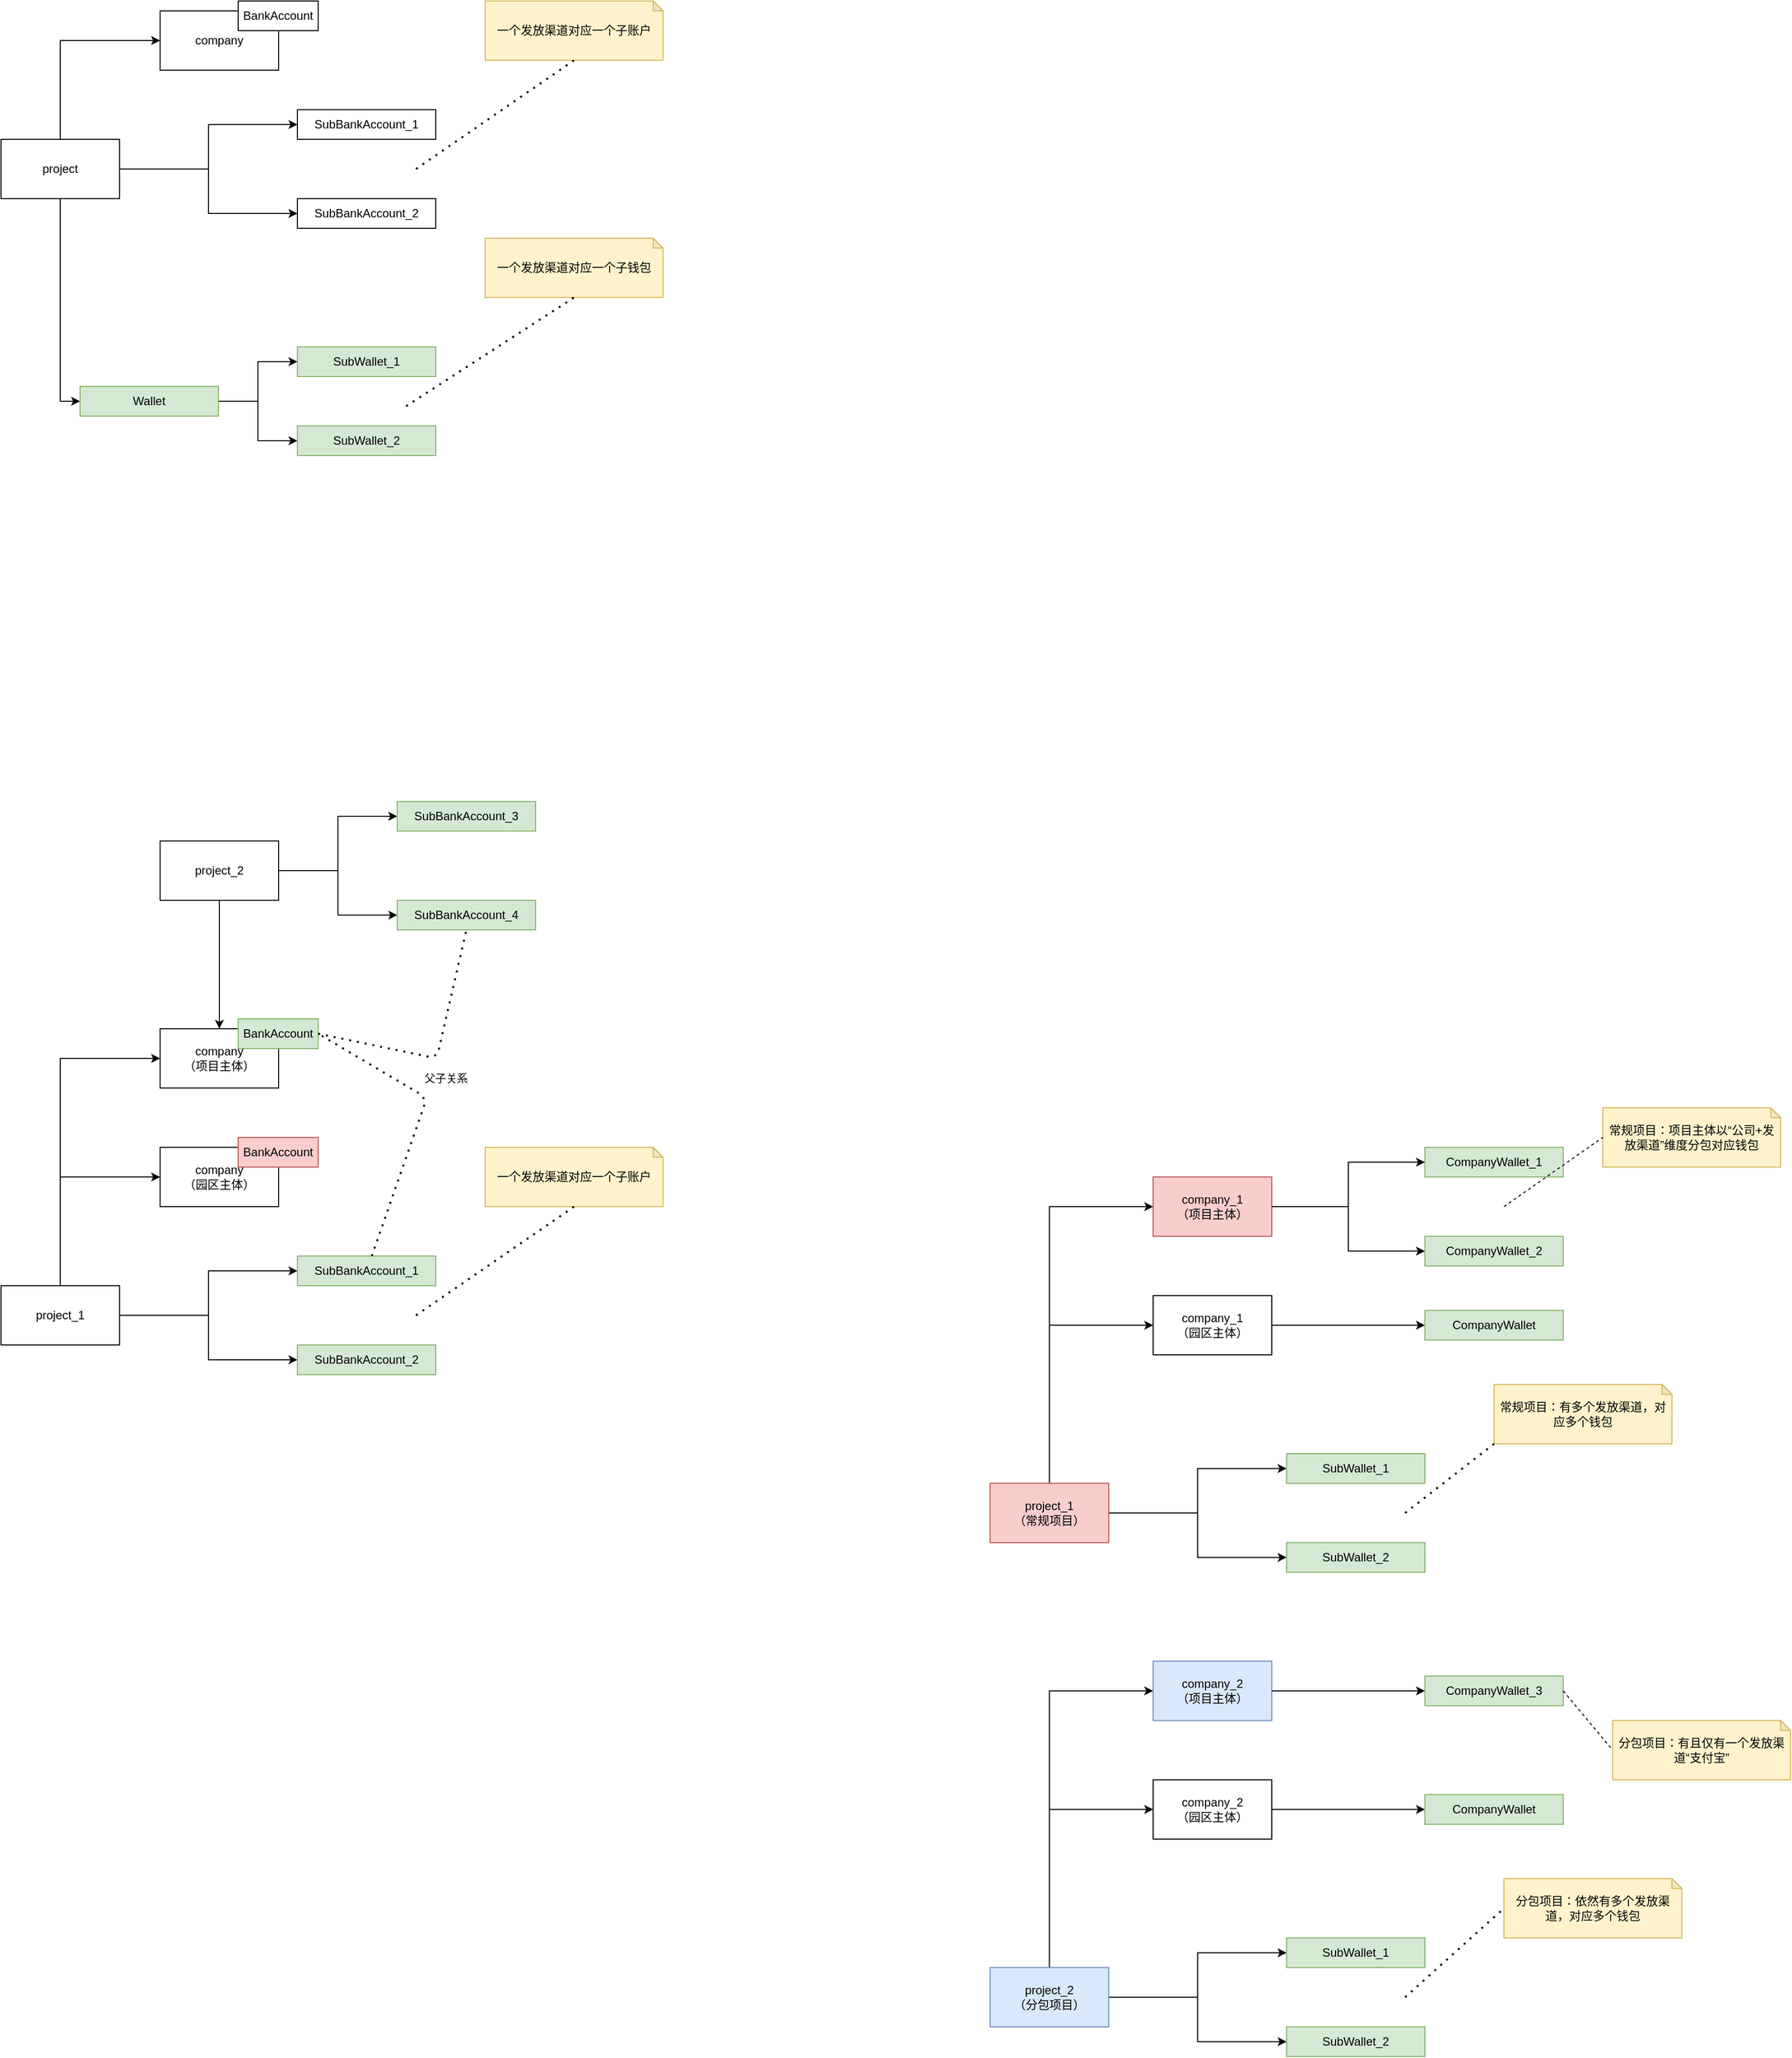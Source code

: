 <mxfile version="14.2.7" type="github">
  <diagram id="DwcgkpBsZSUWMjSM1Ywg" name="Page-1">
    <mxGraphModel dx="2062" dy="1122" grid="1" gridSize="10" guides="1" tooltips="1" connect="1" arrows="1" fold="1" page="1" pageScale="1" pageWidth="827" pageHeight="1169" math="0" shadow="0">
      <root>
        <mxCell id="0" />
        <mxCell id="1" parent="0" />
        <mxCell id="JCBZ60t_oc3F8IK1baCP-4" style="edgeStyle=orthogonalEdgeStyle;rounded=0;orthogonalLoop=1;jettySize=auto;html=1;exitX=0.5;exitY=0;exitDx=0;exitDy=0;entryX=0;entryY=0.5;entryDx=0;entryDy=0;" parent="1" source="JCBZ60t_oc3F8IK1baCP-1" target="JCBZ60t_oc3F8IK1baCP-2" edge="1">
          <mxGeometry relative="1" as="geometry" />
        </mxCell>
        <mxCell id="JCBZ60t_oc3F8IK1baCP-10" style="edgeStyle=orthogonalEdgeStyle;rounded=0;orthogonalLoop=1;jettySize=auto;html=1;exitX=1;exitY=0.5;exitDx=0;exitDy=0;entryX=0;entryY=0.5;entryDx=0;entryDy=0;" parent="1" source="JCBZ60t_oc3F8IK1baCP-1" target="JCBZ60t_oc3F8IK1baCP-8" edge="1">
          <mxGeometry relative="1" as="geometry" />
        </mxCell>
        <mxCell id="JCBZ60t_oc3F8IK1baCP-14" style="edgeStyle=orthogonalEdgeStyle;rounded=0;orthogonalLoop=1;jettySize=auto;html=1;exitX=0.5;exitY=1;exitDx=0;exitDy=0;entryX=0;entryY=0.5;entryDx=0;entryDy=0;" parent="1" source="JCBZ60t_oc3F8IK1baCP-1" target="JCBZ60t_oc3F8IK1baCP-13" edge="1">
          <mxGeometry relative="1" as="geometry" />
        </mxCell>
        <mxCell id="jL63AR4ucIe5LXbYJcsW-14" style="edgeStyle=orthogonalEdgeStyle;rounded=0;orthogonalLoop=1;jettySize=auto;html=1;exitX=1;exitY=0.5;exitDx=0;exitDy=0;entryX=0;entryY=0.5;entryDx=0;entryDy=0;" edge="1" parent="1" source="JCBZ60t_oc3F8IK1baCP-1" target="jL63AR4ucIe5LXbYJcsW-13">
          <mxGeometry relative="1" as="geometry" />
        </mxCell>
        <mxCell id="JCBZ60t_oc3F8IK1baCP-1" value="project" style="rounded=0;whiteSpace=wrap;html=1;" parent="1" vertex="1">
          <mxGeometry x="79" y="260" width="120" height="60" as="geometry" />
        </mxCell>
        <mxCell id="JCBZ60t_oc3F8IK1baCP-8" value="SubBankAccount_1" style="rounded=0;whiteSpace=wrap;html=1;" parent="1" vertex="1">
          <mxGeometry x="379" y="230" width="140" height="30" as="geometry" />
        </mxCell>
        <mxCell id="JCBZ60t_oc3F8IK1baCP-11" value="SubWallet_1" style="rounded=0;whiteSpace=wrap;html=1;fillColor=#d5e8d4;strokeColor=#82b366;" parent="1" vertex="1">
          <mxGeometry x="379" y="470" width="140" height="30" as="geometry" />
        </mxCell>
        <mxCell id="JCBZ60t_oc3F8IK1baCP-15" style="edgeStyle=orthogonalEdgeStyle;rounded=0;orthogonalLoop=1;jettySize=auto;html=1;exitX=1;exitY=0.5;exitDx=0;exitDy=0;entryX=0;entryY=0.5;entryDx=0;entryDy=0;" parent="1" source="JCBZ60t_oc3F8IK1baCP-13" target="JCBZ60t_oc3F8IK1baCP-11" edge="1">
          <mxGeometry relative="1" as="geometry" />
        </mxCell>
        <mxCell id="JCBZ60t_oc3F8IK1baCP-17" style="edgeStyle=orthogonalEdgeStyle;rounded=0;orthogonalLoop=1;jettySize=auto;html=1;exitX=1;exitY=0.5;exitDx=0;exitDy=0;entryX=0;entryY=0.5;entryDx=0;entryDy=0;" parent="1" source="JCBZ60t_oc3F8IK1baCP-13" target="JCBZ60t_oc3F8IK1baCP-16" edge="1">
          <mxGeometry relative="1" as="geometry" />
        </mxCell>
        <mxCell id="JCBZ60t_oc3F8IK1baCP-13" value="Wallet" style="rounded=0;whiteSpace=wrap;html=1;fillColor=#d5e8d4;strokeColor=#82b366;" parent="1" vertex="1">
          <mxGeometry x="159" y="510" width="140" height="30" as="geometry" />
        </mxCell>
        <mxCell id="JCBZ60t_oc3F8IK1baCP-16" value="SubWallet_2" style="rounded=0;whiteSpace=wrap;html=1;fillColor=#d5e8d4;strokeColor=#82b366;" parent="1" vertex="1">
          <mxGeometry x="379" y="550" width="140" height="30" as="geometry" />
        </mxCell>
        <mxCell id="jL63AR4ucIe5LXbYJcsW-13" value="SubBankAccount_2" style="rounded=0;whiteSpace=wrap;html=1;" vertex="1" parent="1">
          <mxGeometry x="379" y="320" width="140" height="30" as="geometry" />
        </mxCell>
        <mxCell id="jL63AR4ucIe5LXbYJcsW-15" value="" style="group" vertex="1" connectable="0" parent="1">
          <mxGeometry x="240" y="120" width="160" height="70" as="geometry" />
        </mxCell>
        <mxCell id="JCBZ60t_oc3F8IK1baCP-2" value="company" style="rounded=0;whiteSpace=wrap;html=1;" parent="jL63AR4ucIe5LXbYJcsW-15" vertex="1">
          <mxGeometry y="10" width="120" height="60" as="geometry" />
        </mxCell>
        <mxCell id="JCBZ60t_oc3F8IK1baCP-3" value="BankAccount" style="rounded=0;whiteSpace=wrap;html=1;" parent="jL63AR4ucIe5LXbYJcsW-15" vertex="1">
          <mxGeometry x="79" width="81" height="30" as="geometry" />
        </mxCell>
        <mxCell id="jL63AR4ucIe5LXbYJcsW-16" value="一个发放渠道对应一个子账户" style="shape=note;whiteSpace=wrap;html=1;backgroundOutline=1;darkOpacity=0.05;size=10;fillColor=#fff2cc;strokeColor=#d6b656;" vertex="1" parent="1">
          <mxGeometry x="569" y="120" width="180" height="60" as="geometry" />
        </mxCell>
        <mxCell id="jL63AR4ucIe5LXbYJcsW-17" value="" style="endArrow=none;dashed=1;html=1;dashPattern=1 3;strokeWidth=2;entryX=0.5;entryY=1;entryDx=0;entryDy=0;entryPerimeter=0;" edge="1" parent="1" target="jL63AR4ucIe5LXbYJcsW-16">
          <mxGeometry width="50" height="50" relative="1" as="geometry">
            <mxPoint x="499" y="290" as="sourcePoint" />
            <mxPoint x="649" y="200" as="targetPoint" />
          </mxGeometry>
        </mxCell>
        <mxCell id="jL63AR4ucIe5LXbYJcsW-18" value="一个发放渠道对应一个子钱包" style="shape=note;whiteSpace=wrap;html=1;backgroundOutline=1;darkOpacity=0.05;size=10;fillColor=#fff2cc;strokeColor=#d6b656;" vertex="1" parent="1">
          <mxGeometry x="569" y="360" width="180" height="60" as="geometry" />
        </mxCell>
        <mxCell id="jL63AR4ucIe5LXbYJcsW-19" value="" style="endArrow=none;dashed=1;html=1;dashPattern=1 3;strokeWidth=2;entryX=0.5;entryY=1;entryDx=0;entryDy=0;entryPerimeter=0;" edge="1" parent="1" target="jL63AR4ucIe5LXbYJcsW-18">
          <mxGeometry width="50" height="50" relative="1" as="geometry">
            <mxPoint x="489" y="530" as="sourcePoint" />
            <mxPoint x="649" y="430" as="targetPoint" />
          </mxGeometry>
        </mxCell>
        <mxCell id="jL63AR4ucIe5LXbYJcsW-20" value="Wallet" style="rounded=0;whiteSpace=wrap;html=1;fillColor=#d5e8d4;strokeColor=#82b366;" vertex="1" parent="1">
          <mxGeometry x="159" y="510" width="140" height="30" as="geometry" />
        </mxCell>
        <mxCell id="jL63AR4ucIe5LXbYJcsW-23" style="edgeStyle=orthogonalEdgeStyle;rounded=0;orthogonalLoop=1;jettySize=auto;html=1;exitX=0.5;exitY=0;exitDx=0;exitDy=0;entryX=0;entryY=0.5;entryDx=0;entryDy=0;" edge="1" parent="1" source="jL63AR4ucIe5LXbYJcsW-27" target="jL63AR4ucIe5LXbYJcsW-36">
          <mxGeometry relative="1" as="geometry" />
        </mxCell>
        <mxCell id="jL63AR4ucIe5LXbYJcsW-24" style="edgeStyle=orthogonalEdgeStyle;rounded=0;orthogonalLoop=1;jettySize=auto;html=1;exitX=1;exitY=0.5;exitDx=0;exitDy=0;entryX=0;entryY=0.5;entryDx=0;entryDy=0;" edge="1" parent="1" source="jL63AR4ucIe5LXbYJcsW-27" target="jL63AR4ucIe5LXbYJcsW-28">
          <mxGeometry relative="1" as="geometry" />
        </mxCell>
        <mxCell id="jL63AR4ucIe5LXbYJcsW-26" style="edgeStyle=orthogonalEdgeStyle;rounded=0;orthogonalLoop=1;jettySize=auto;html=1;exitX=1;exitY=0.5;exitDx=0;exitDy=0;entryX=0;entryY=0.5;entryDx=0;entryDy=0;" edge="1" parent="1" source="jL63AR4ucIe5LXbYJcsW-27" target="jL63AR4ucIe5LXbYJcsW-34">
          <mxGeometry relative="1" as="geometry" />
        </mxCell>
        <mxCell id="jL63AR4ucIe5LXbYJcsW-46" style="edgeStyle=orthogonalEdgeStyle;rounded=0;orthogonalLoop=1;jettySize=auto;html=1;exitX=0.5;exitY=0;exitDx=0;exitDy=0;entryX=0;entryY=0.5;entryDx=0;entryDy=0;" edge="1" parent="1" source="jL63AR4ucIe5LXbYJcsW-27" target="jL63AR4ucIe5LXbYJcsW-44">
          <mxGeometry relative="1" as="geometry" />
        </mxCell>
        <mxCell id="jL63AR4ucIe5LXbYJcsW-27" value="project_1" style="rounded=0;whiteSpace=wrap;html=1;" vertex="1" parent="1">
          <mxGeometry x="79" y="1420" width="120" height="60" as="geometry" />
        </mxCell>
        <mxCell id="jL63AR4ucIe5LXbYJcsW-28" value="SubBankAccount_1" style="rounded=0;whiteSpace=wrap;html=1;fillColor=#d5e8d4;strokeColor=#82b366;" vertex="1" parent="1">
          <mxGeometry x="379" y="1390" width="140" height="30" as="geometry" />
        </mxCell>
        <mxCell id="jL63AR4ucIe5LXbYJcsW-34" value="SubBankAccount_2" style="rounded=0;whiteSpace=wrap;html=1;fillColor=#d5e8d4;strokeColor=#82b366;" vertex="1" parent="1">
          <mxGeometry x="379" y="1480" width="140" height="30" as="geometry" />
        </mxCell>
        <mxCell id="jL63AR4ucIe5LXbYJcsW-35" value="" style="group" vertex="1" connectable="0" parent="1">
          <mxGeometry x="240" y="1150" width="160" height="70" as="geometry" />
        </mxCell>
        <mxCell id="jL63AR4ucIe5LXbYJcsW-36" value="company&lt;br&gt;（项目主体）" style="rounded=0;whiteSpace=wrap;html=1;" vertex="1" parent="jL63AR4ucIe5LXbYJcsW-35">
          <mxGeometry y="10" width="120" height="60" as="geometry" />
        </mxCell>
        <mxCell id="jL63AR4ucIe5LXbYJcsW-37" value="BankAccount" style="rounded=0;whiteSpace=wrap;html=1;fillColor=#d5e8d4;strokeColor=#82b366;" vertex="1" parent="jL63AR4ucIe5LXbYJcsW-35">
          <mxGeometry x="79" width="81" height="30" as="geometry" />
        </mxCell>
        <mxCell id="jL63AR4ucIe5LXbYJcsW-38" value="一个发放渠道对应一个子账户" style="shape=note;whiteSpace=wrap;html=1;backgroundOutline=1;darkOpacity=0.05;size=10;fillColor=#fff2cc;strokeColor=#d6b656;" vertex="1" parent="1">
          <mxGeometry x="569" y="1280" width="180" height="60" as="geometry" />
        </mxCell>
        <mxCell id="jL63AR4ucIe5LXbYJcsW-39" value="" style="endArrow=none;dashed=1;html=1;dashPattern=1 3;strokeWidth=2;entryX=0.5;entryY=1;entryDx=0;entryDy=0;entryPerimeter=0;" edge="1" parent="1" target="jL63AR4ucIe5LXbYJcsW-38">
          <mxGeometry width="50" height="50" relative="1" as="geometry">
            <mxPoint x="499" y="1450" as="sourcePoint" />
            <mxPoint x="649" y="1360" as="targetPoint" />
          </mxGeometry>
        </mxCell>
        <mxCell id="jL63AR4ucIe5LXbYJcsW-43" value="" style="group" vertex="1" connectable="0" parent="1">
          <mxGeometry x="240" y="1270" width="160" height="70" as="geometry" />
        </mxCell>
        <mxCell id="jL63AR4ucIe5LXbYJcsW-44" value="company&lt;br&gt;（园区主体）" style="rounded=0;whiteSpace=wrap;html=1;" vertex="1" parent="jL63AR4ucIe5LXbYJcsW-43">
          <mxGeometry y="10" width="120" height="60" as="geometry" />
        </mxCell>
        <mxCell id="jL63AR4ucIe5LXbYJcsW-45" value="BankAccount" style="rounded=0;whiteSpace=wrap;html=1;fillColor=#f8cecc;strokeColor=#b85450;" vertex="1" parent="jL63AR4ucIe5LXbYJcsW-43">
          <mxGeometry x="79" width="81" height="30" as="geometry" />
        </mxCell>
        <mxCell id="jL63AR4ucIe5LXbYJcsW-47" value="父子关系" style="endArrow=none;dashed=1;html=1;dashPattern=1 3;strokeWidth=2;entryX=1;entryY=0.5;entryDx=0;entryDy=0;" edge="1" parent="1" source="jL63AR4ucIe5LXbYJcsW-28" target="jL63AR4ucIe5LXbYJcsW-37">
          <mxGeometry x="0.14" y="-28" width="50" height="50" relative="1" as="geometry">
            <mxPoint x="430" y="1220" as="sourcePoint" />
            <mxPoint x="480" y="1170" as="targetPoint" />
            <Array as="points">
              <mxPoint x="510" y="1230" />
            </Array>
            <mxPoint x="5" y="4" as="offset" />
          </mxGeometry>
        </mxCell>
        <mxCell id="jL63AR4ucIe5LXbYJcsW-50" style="edgeStyle=orthogonalEdgeStyle;rounded=0;orthogonalLoop=1;jettySize=auto;html=1;exitX=0.5;exitY=1;exitDx=0;exitDy=0;" edge="1" parent="1" source="jL63AR4ucIe5LXbYJcsW-49" target="jL63AR4ucIe5LXbYJcsW-36">
          <mxGeometry relative="1" as="geometry" />
        </mxCell>
        <mxCell id="jL63AR4ucIe5LXbYJcsW-53" style="edgeStyle=orthogonalEdgeStyle;rounded=0;orthogonalLoop=1;jettySize=auto;html=1;exitX=1;exitY=0.5;exitDx=0;exitDy=0;entryX=0;entryY=0.5;entryDx=0;entryDy=0;" edge="1" parent="1" source="jL63AR4ucIe5LXbYJcsW-49" target="jL63AR4ucIe5LXbYJcsW-51">
          <mxGeometry relative="1" as="geometry" />
        </mxCell>
        <mxCell id="jL63AR4ucIe5LXbYJcsW-54" style="edgeStyle=orthogonalEdgeStyle;rounded=0;orthogonalLoop=1;jettySize=auto;html=1;exitX=1;exitY=0.5;exitDx=0;exitDy=0;entryX=0;entryY=0.5;entryDx=0;entryDy=0;" edge="1" parent="1" source="jL63AR4ucIe5LXbYJcsW-49" target="jL63AR4ucIe5LXbYJcsW-52">
          <mxGeometry relative="1" as="geometry" />
        </mxCell>
        <mxCell id="jL63AR4ucIe5LXbYJcsW-49" value="project_2" style="rounded=0;whiteSpace=wrap;html=1;" vertex="1" parent="1">
          <mxGeometry x="240" y="970" width="120" height="60" as="geometry" />
        </mxCell>
        <mxCell id="jL63AR4ucIe5LXbYJcsW-51" value="SubBankAccount_3" style="rounded=0;whiteSpace=wrap;html=1;fillColor=#d5e8d4;strokeColor=#82b366;" vertex="1" parent="1">
          <mxGeometry x="480" y="930" width="140" height="30" as="geometry" />
        </mxCell>
        <mxCell id="jL63AR4ucIe5LXbYJcsW-52" value="SubBankAccount_4" style="rounded=0;whiteSpace=wrap;html=1;fillColor=#d5e8d4;strokeColor=#82b366;" vertex="1" parent="1">
          <mxGeometry x="480" y="1030" width="140" height="30" as="geometry" />
        </mxCell>
        <mxCell id="jL63AR4ucIe5LXbYJcsW-55" value="" style="endArrow=none;dashed=1;html=1;dashPattern=1 3;strokeWidth=2;entryX=0.5;entryY=1;entryDx=0;entryDy=0;exitX=1;exitY=0.5;exitDx=0;exitDy=0;" edge="1" parent="1" source="jL63AR4ucIe5LXbYJcsW-37" target="jL63AR4ucIe5LXbYJcsW-52">
          <mxGeometry width="50" height="50" relative="1" as="geometry">
            <mxPoint x="460" y="1150" as="sourcePoint" />
            <mxPoint x="510" y="1100" as="targetPoint" />
            <Array as="points">
              <mxPoint x="520" y="1190" />
            </Array>
          </mxGeometry>
        </mxCell>
        <mxCell id="jL63AR4ucIe5LXbYJcsW-56" style="edgeStyle=orthogonalEdgeStyle;rounded=0;orthogonalLoop=1;jettySize=auto;html=1;exitX=0.5;exitY=0;exitDx=0;exitDy=0;entryX=0;entryY=0.5;entryDx=0;entryDy=0;" edge="1" parent="1" source="jL63AR4ucIe5LXbYJcsW-60" target="jL63AR4ucIe5LXbYJcsW-64">
          <mxGeometry relative="1" as="geometry" />
        </mxCell>
        <mxCell id="jL63AR4ucIe5LXbYJcsW-57" style="edgeStyle=orthogonalEdgeStyle;rounded=0;orthogonalLoop=1;jettySize=auto;html=1;exitX=1;exitY=0.5;exitDx=0;exitDy=0;entryX=0;entryY=0.5;entryDx=0;entryDy=0;" edge="1" parent="1" source="jL63AR4ucIe5LXbYJcsW-60" target="jL63AR4ucIe5LXbYJcsW-61">
          <mxGeometry relative="1" as="geometry" />
        </mxCell>
        <mxCell id="jL63AR4ucIe5LXbYJcsW-58" style="edgeStyle=orthogonalEdgeStyle;rounded=0;orthogonalLoop=1;jettySize=auto;html=1;exitX=1;exitY=0.5;exitDx=0;exitDy=0;entryX=0;entryY=0.5;entryDx=0;entryDy=0;" edge="1" parent="1" source="jL63AR4ucIe5LXbYJcsW-60" target="jL63AR4ucIe5LXbYJcsW-62">
          <mxGeometry relative="1" as="geometry" />
        </mxCell>
        <mxCell id="jL63AR4ucIe5LXbYJcsW-59" style="edgeStyle=orthogonalEdgeStyle;rounded=0;orthogonalLoop=1;jettySize=auto;html=1;exitX=0.5;exitY=0;exitDx=0;exitDy=0;entryX=0;entryY=0.5;entryDx=0;entryDy=0;" edge="1" parent="1" source="jL63AR4ucIe5LXbYJcsW-60" target="jL63AR4ucIe5LXbYJcsW-69">
          <mxGeometry relative="1" as="geometry" />
        </mxCell>
        <mxCell id="jL63AR4ucIe5LXbYJcsW-60" value="project_1&lt;br&gt;（常规项目）" style="rounded=0;whiteSpace=wrap;html=1;fillColor=#f8cecc;strokeColor=#b85450;" vertex="1" parent="1">
          <mxGeometry x="1080" y="1620" width="120" height="60" as="geometry" />
        </mxCell>
        <mxCell id="jL63AR4ucIe5LXbYJcsW-61" value="SubWallet_1" style="rounded=0;whiteSpace=wrap;html=1;fillColor=#d5e8d4;strokeColor=#82b366;" vertex="1" parent="1">
          <mxGeometry x="1380" y="1590" width="140" height="30" as="geometry" />
        </mxCell>
        <mxCell id="jL63AR4ucIe5LXbYJcsW-62" value="SubWallet_2" style="rounded=0;whiteSpace=wrap;html=1;fillColor=#d5e8d4;strokeColor=#82b366;" vertex="1" parent="1">
          <mxGeometry x="1380" y="1680" width="140" height="30" as="geometry" />
        </mxCell>
        <mxCell id="jL63AR4ucIe5LXbYJcsW-63" value="" style="group" vertex="1" connectable="0" parent="1">
          <mxGeometry x="1245" y="1300" width="160" height="70" as="geometry" />
        </mxCell>
        <mxCell id="jL63AR4ucIe5LXbYJcsW-64" value="company_1&lt;br&gt;（项目主体）" style="rounded=0;whiteSpace=wrap;html=1;fillColor=#f8cecc;strokeColor=#b85450;" vertex="1" parent="jL63AR4ucIe5LXbYJcsW-63">
          <mxGeometry y="10" width="120" height="60" as="geometry" />
        </mxCell>
        <mxCell id="jL63AR4ucIe5LXbYJcsW-66" value="常规项目：有多个发放渠道，对应多个钱包" style="shape=note;whiteSpace=wrap;html=1;backgroundOutline=1;darkOpacity=0.05;size=10;fillColor=#fff2cc;strokeColor=#d6b656;" vertex="1" parent="1">
          <mxGeometry x="1590" y="1520" width="180" height="60" as="geometry" />
        </mxCell>
        <mxCell id="jL63AR4ucIe5LXbYJcsW-67" value="" style="endArrow=none;dashed=1;html=1;dashPattern=1 3;strokeWidth=2;entryX=0;entryY=1;entryDx=0;entryDy=0;entryPerimeter=0;" edge="1" parent="1" target="jL63AR4ucIe5LXbYJcsW-66">
          <mxGeometry width="50" height="50" relative="1" as="geometry">
            <mxPoint x="1500" y="1650" as="sourcePoint" />
            <mxPoint x="1650" y="1560" as="targetPoint" />
          </mxGeometry>
        </mxCell>
        <mxCell id="jL63AR4ucIe5LXbYJcsW-82" style="edgeStyle=orthogonalEdgeStyle;rounded=0;orthogonalLoop=1;jettySize=auto;html=1;exitX=1;exitY=0.5;exitDx=0;exitDy=0;entryX=0;entryY=0.5;entryDx=0;entryDy=0;" edge="1" parent="1" source="jL63AR4ucIe5LXbYJcsW-69" target="jL63AR4ucIe5LXbYJcsW-81">
          <mxGeometry relative="1" as="geometry" />
        </mxCell>
        <mxCell id="jL63AR4ucIe5LXbYJcsW-69" value="company_1&lt;br&gt;（园区主体）" style="rounded=0;whiteSpace=wrap;html=1;" vertex="1" parent="1">
          <mxGeometry x="1245" y="1430" width="120" height="60" as="geometry" />
        </mxCell>
        <mxCell id="jL63AR4ucIe5LXbYJcsW-79" value="CompanyWallet_1" style="rounded=0;whiteSpace=wrap;html=1;fillColor=#d5e8d4;strokeColor=#82b366;" vertex="1" parent="1">
          <mxGeometry x="1520" y="1280" width="140" height="30" as="geometry" />
        </mxCell>
        <mxCell id="jL63AR4ucIe5LXbYJcsW-80" style="edgeStyle=orthogonalEdgeStyle;rounded=0;orthogonalLoop=1;jettySize=auto;html=1;exitX=1;exitY=0.5;exitDx=0;exitDy=0;entryX=0;entryY=0.5;entryDx=0;entryDy=0;" edge="1" parent="1" source="jL63AR4ucIe5LXbYJcsW-64" target="jL63AR4ucIe5LXbYJcsW-79">
          <mxGeometry relative="1" as="geometry" />
        </mxCell>
        <mxCell id="jL63AR4ucIe5LXbYJcsW-81" value="CompanyWallet" style="rounded=0;whiteSpace=wrap;html=1;fillColor=#d5e8d4;strokeColor=#82b366;" vertex="1" parent="1">
          <mxGeometry x="1520" y="1445" width="140" height="30" as="geometry" />
        </mxCell>
        <mxCell id="jL63AR4ucIe5LXbYJcsW-88" value="CompanyWallet_2" style="rounded=0;whiteSpace=wrap;html=1;fillColor=#d5e8d4;strokeColor=#82b366;" vertex="1" parent="1">
          <mxGeometry x="1520" y="1370" width="140" height="30" as="geometry" />
        </mxCell>
        <mxCell id="jL63AR4ucIe5LXbYJcsW-89" style="edgeStyle=orthogonalEdgeStyle;rounded=0;orthogonalLoop=1;jettySize=auto;html=1;exitX=1;exitY=0.5;exitDx=0;exitDy=0;" edge="1" parent="1" source="jL63AR4ucIe5LXbYJcsW-64" target="jL63AR4ucIe5LXbYJcsW-88">
          <mxGeometry relative="1" as="geometry" />
        </mxCell>
        <mxCell id="jL63AR4ucIe5LXbYJcsW-90" value="常规项目：项目主体以“公司+发放渠道”维度分包对应钱包" style="shape=note;whiteSpace=wrap;html=1;backgroundOutline=1;darkOpacity=0.05;size=10;fillColor=#fff2cc;strokeColor=#d6b656;" vertex="1" parent="1">
          <mxGeometry x="1700" y="1240" width="180" height="60" as="geometry" />
        </mxCell>
        <mxCell id="jL63AR4ucIe5LXbYJcsW-91" value="" style="endArrow=none;dashed=1;html=1;entryX=0;entryY=0.5;entryDx=0;entryDy=0;entryPerimeter=0;" edge="1" parent="1" target="jL63AR4ucIe5LXbYJcsW-90">
          <mxGeometry width="50" height="50" relative="1" as="geometry">
            <mxPoint x="1600" y="1340" as="sourcePoint" />
            <mxPoint x="1840" y="1260" as="targetPoint" />
          </mxGeometry>
        </mxCell>
        <mxCell id="jL63AR4ucIe5LXbYJcsW-93" style="edgeStyle=orthogonalEdgeStyle;rounded=0;orthogonalLoop=1;jettySize=auto;html=1;exitX=0.5;exitY=0;exitDx=0;exitDy=0;entryX=0;entryY=0.5;entryDx=0;entryDy=0;" edge="1" parent="1" source="jL63AR4ucIe5LXbYJcsW-97" target="jL63AR4ucIe5LXbYJcsW-101">
          <mxGeometry relative="1" as="geometry" />
        </mxCell>
        <mxCell id="jL63AR4ucIe5LXbYJcsW-94" style="edgeStyle=orthogonalEdgeStyle;rounded=0;orthogonalLoop=1;jettySize=auto;html=1;exitX=1;exitY=0.5;exitDx=0;exitDy=0;entryX=0;entryY=0.5;entryDx=0;entryDy=0;" edge="1" parent="1" source="jL63AR4ucIe5LXbYJcsW-97" target="jL63AR4ucIe5LXbYJcsW-98">
          <mxGeometry relative="1" as="geometry" />
        </mxCell>
        <mxCell id="jL63AR4ucIe5LXbYJcsW-95" style="edgeStyle=orthogonalEdgeStyle;rounded=0;orthogonalLoop=1;jettySize=auto;html=1;exitX=1;exitY=0.5;exitDx=0;exitDy=0;entryX=0;entryY=0.5;entryDx=0;entryDy=0;" edge="1" parent="1" source="jL63AR4ucIe5LXbYJcsW-97" target="jL63AR4ucIe5LXbYJcsW-99">
          <mxGeometry relative="1" as="geometry" />
        </mxCell>
        <mxCell id="jL63AR4ucIe5LXbYJcsW-96" style="edgeStyle=orthogonalEdgeStyle;rounded=0;orthogonalLoop=1;jettySize=auto;html=1;exitX=0.5;exitY=0;exitDx=0;exitDy=0;entryX=0;entryY=0.5;entryDx=0;entryDy=0;" edge="1" parent="1" source="jL63AR4ucIe5LXbYJcsW-97" target="jL63AR4ucIe5LXbYJcsW-105">
          <mxGeometry relative="1" as="geometry" />
        </mxCell>
        <mxCell id="jL63AR4ucIe5LXbYJcsW-97" value="project_2&lt;br&gt;（分包项目）" style="rounded=0;whiteSpace=wrap;html=1;fillColor=#dae8fc;strokeColor=#6c8ebf;" vertex="1" parent="1">
          <mxGeometry x="1080" y="2110" width="120" height="60" as="geometry" />
        </mxCell>
        <mxCell id="jL63AR4ucIe5LXbYJcsW-98" value="SubWallet_1" style="rounded=0;whiteSpace=wrap;html=1;fillColor=#d5e8d4;strokeColor=#82b366;" vertex="1" parent="1">
          <mxGeometry x="1380" y="2080" width="140" height="30" as="geometry" />
        </mxCell>
        <mxCell id="jL63AR4ucIe5LXbYJcsW-99" value="SubWallet_2" style="rounded=0;whiteSpace=wrap;html=1;fillColor=#d5e8d4;strokeColor=#82b366;" vertex="1" parent="1">
          <mxGeometry x="1380" y="2170" width="140" height="30" as="geometry" />
        </mxCell>
        <mxCell id="jL63AR4ucIe5LXbYJcsW-100" value="" style="group" vertex="1" connectable="0" parent="1">
          <mxGeometry x="1245" y="1790" width="160" height="70" as="geometry" />
        </mxCell>
        <mxCell id="jL63AR4ucIe5LXbYJcsW-101" value="company_2&lt;br&gt;（项目主体）" style="rounded=0;whiteSpace=wrap;html=1;fillColor=#dae8fc;strokeColor=#6c8ebf;" vertex="1" parent="jL63AR4ucIe5LXbYJcsW-100">
          <mxGeometry y="10" width="120" height="60" as="geometry" />
        </mxCell>
        <mxCell id="jL63AR4ucIe5LXbYJcsW-102" value="分包项目：依然有多个发放渠道，对应多个钱包" style="shape=note;whiteSpace=wrap;html=1;backgroundOutline=1;darkOpacity=0.05;size=10;fillColor=#fff2cc;strokeColor=#d6b656;" vertex="1" parent="1">
          <mxGeometry x="1600" y="2020" width="180" height="60" as="geometry" />
        </mxCell>
        <mxCell id="jL63AR4ucIe5LXbYJcsW-103" value="" style="endArrow=none;dashed=1;html=1;dashPattern=1 3;strokeWidth=2;entryX=0;entryY=0.5;entryDx=0;entryDy=0;entryPerimeter=0;" edge="1" parent="1" target="jL63AR4ucIe5LXbYJcsW-102">
          <mxGeometry width="50" height="50" relative="1" as="geometry">
            <mxPoint x="1500" y="2140" as="sourcePoint" />
            <mxPoint x="1650" y="2050" as="targetPoint" />
          </mxGeometry>
        </mxCell>
        <mxCell id="jL63AR4ucIe5LXbYJcsW-104" style="edgeStyle=orthogonalEdgeStyle;rounded=0;orthogonalLoop=1;jettySize=auto;html=1;exitX=1;exitY=0.5;exitDx=0;exitDy=0;entryX=0;entryY=0.5;entryDx=0;entryDy=0;" edge="1" parent="1" source="jL63AR4ucIe5LXbYJcsW-105" target="jL63AR4ucIe5LXbYJcsW-108">
          <mxGeometry relative="1" as="geometry" />
        </mxCell>
        <mxCell id="jL63AR4ucIe5LXbYJcsW-105" value="company_2&lt;br&gt;（园区主体）" style="rounded=0;whiteSpace=wrap;html=1;" vertex="1" parent="1">
          <mxGeometry x="1245" y="1920" width="120" height="60" as="geometry" />
        </mxCell>
        <mxCell id="jL63AR4ucIe5LXbYJcsW-108" value="CompanyWallet" style="rounded=0;whiteSpace=wrap;html=1;fillColor=#d5e8d4;strokeColor=#82b366;" vertex="1" parent="1">
          <mxGeometry x="1520" y="1935" width="140" height="30" as="geometry" />
        </mxCell>
        <mxCell id="jL63AR4ucIe5LXbYJcsW-109" value="CompanyWallet_3" style="rounded=0;whiteSpace=wrap;html=1;fillColor=#d5e8d4;strokeColor=#82b366;" vertex="1" parent="1">
          <mxGeometry x="1520" y="1815" width="140" height="30" as="geometry" />
        </mxCell>
        <mxCell id="jL63AR4ucIe5LXbYJcsW-110" style="edgeStyle=orthogonalEdgeStyle;rounded=0;orthogonalLoop=1;jettySize=auto;html=1;exitX=1;exitY=0.5;exitDx=0;exitDy=0;" edge="1" parent="1" source="jL63AR4ucIe5LXbYJcsW-101" target="jL63AR4ucIe5LXbYJcsW-109">
          <mxGeometry relative="1" as="geometry" />
        </mxCell>
        <mxCell id="jL63AR4ucIe5LXbYJcsW-111" value="分包项目：有且仅有一个发放渠道“支付宝”" style="shape=note;whiteSpace=wrap;html=1;backgroundOutline=1;darkOpacity=0.05;size=10;fillColor=#fff2cc;strokeColor=#d6b656;" vertex="1" parent="1">
          <mxGeometry x="1710" y="1860" width="180" height="60" as="geometry" />
        </mxCell>
        <mxCell id="jL63AR4ucIe5LXbYJcsW-112" value="" style="endArrow=none;dashed=1;html=1;entryX=0;entryY=0.5;entryDx=0;entryDy=0;entryPerimeter=0;exitX=1;exitY=0.5;exitDx=0;exitDy=0;" edge="1" parent="1" target="jL63AR4ucIe5LXbYJcsW-111" source="jL63AR4ucIe5LXbYJcsW-109">
          <mxGeometry width="50" height="50" relative="1" as="geometry">
            <mxPoint x="1620" y="1830" as="sourcePoint" />
            <mxPoint x="1860" y="1750" as="targetPoint" />
          </mxGeometry>
        </mxCell>
      </root>
    </mxGraphModel>
  </diagram>
</mxfile>

